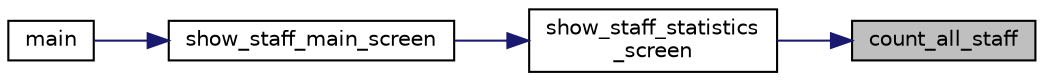 digraph "count_all_staff"
{
 // LATEX_PDF_SIZE
  edge [fontname="Helvetica",fontsize="10",labelfontname="Helvetica",labelfontsize="10"];
  node [fontname="Helvetica",fontsize="10",shape=record];
  rankdir="RL";
  Node1 [label="count_all_staff",height=0.2,width=0.4,color="black", fillcolor="grey75", style="filled", fontcolor="black",tooltip="统计服务人员总数"];
  Node1 -> Node2 [dir="back",color="midnightblue",fontsize="10",style="solid",fontname="Helvetica"];
  Node2 [label="show_staff_statistics\l_screen",height=0.2,width=0.4,color="black", fillcolor="white", style="filled",URL="$ui__staff_8c.html#ac695bb082f718706b401073887e195b4",tooltip=" "];
  Node2 -> Node3 [dir="back",color="midnightblue",fontsize="10",style="solid",fontname="Helvetica"];
  Node3 [label="show_staff_main_screen",height=0.2,width=0.4,color="black", fillcolor="white", style="filled",URL="$ui__staff_8c.html#a594bb139f38980ccac4f587ab500cafa",tooltip=" "];
  Node3 -> Node4 [dir="back",color="midnightblue",fontsize="10",style="solid",fontname="Helvetica"];
  Node4 [label="main",height=0.2,width=0.4,color="black", fillcolor="white", style="filled",URL="$main_8c.html#ae66f6b31b5ad750f1fe042a706a4e3d4",tooltip=" "];
}
